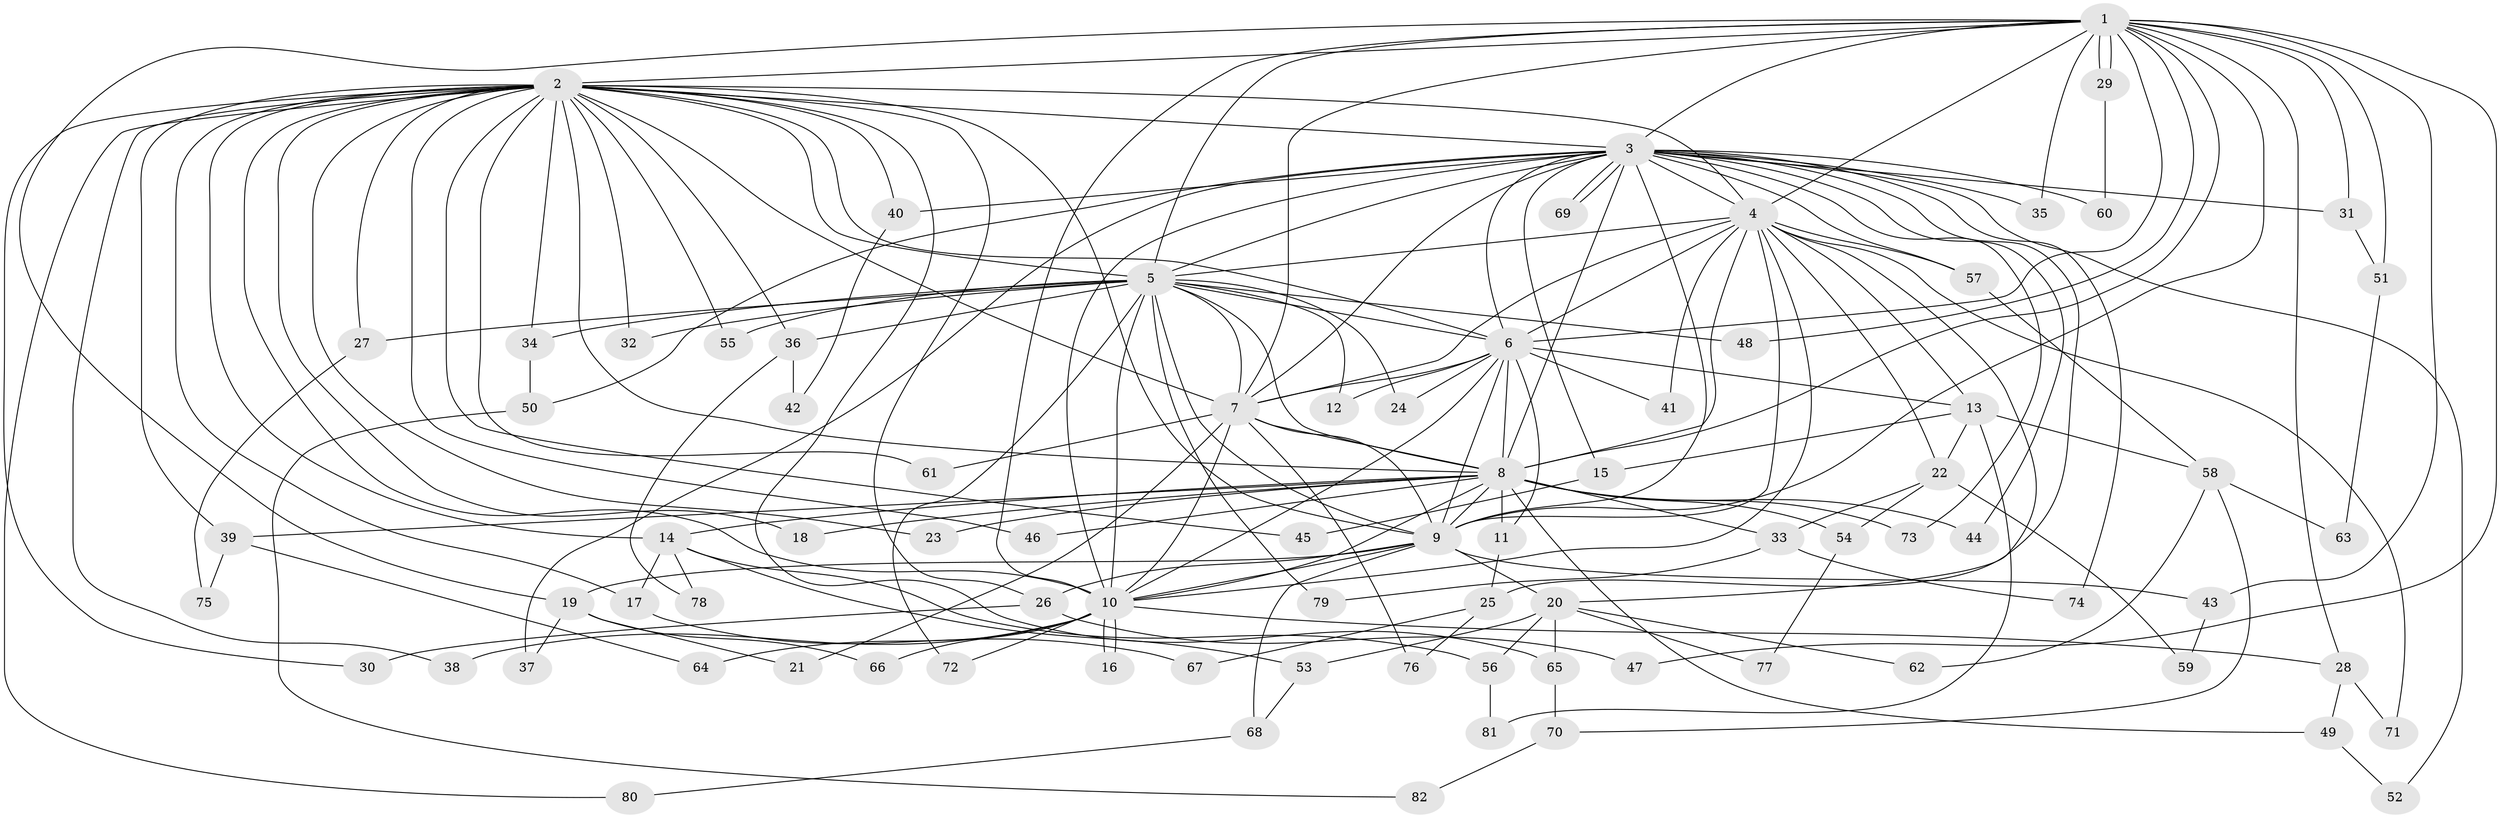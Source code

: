 // coarse degree distribution, {15: 0.016666666666666666, 22: 0.03333333333333333, 23: 0.016666666666666666, 19: 0.016666666666666666, 10: 0.016666666666666666, 12: 0.016666666666666666, 3: 0.25, 9: 0.016666666666666666, 6: 0.03333333333333333, 2: 0.4666666666666667, 5: 0.016666666666666666, 8: 0.016666666666666666, 4: 0.08333333333333333}
// Generated by graph-tools (version 1.1) at 2025/51/02/27/25 19:51:44]
// undirected, 82 vertices, 189 edges
graph export_dot {
graph [start="1"]
  node [color=gray90,style=filled];
  1;
  2;
  3;
  4;
  5;
  6;
  7;
  8;
  9;
  10;
  11;
  12;
  13;
  14;
  15;
  16;
  17;
  18;
  19;
  20;
  21;
  22;
  23;
  24;
  25;
  26;
  27;
  28;
  29;
  30;
  31;
  32;
  33;
  34;
  35;
  36;
  37;
  38;
  39;
  40;
  41;
  42;
  43;
  44;
  45;
  46;
  47;
  48;
  49;
  50;
  51;
  52;
  53;
  54;
  55;
  56;
  57;
  58;
  59;
  60;
  61;
  62;
  63;
  64;
  65;
  66;
  67;
  68;
  69;
  70;
  71;
  72;
  73;
  74;
  75;
  76;
  77;
  78;
  79;
  80;
  81;
  82;
  1 -- 2;
  1 -- 3;
  1 -- 4;
  1 -- 5;
  1 -- 6;
  1 -- 7;
  1 -- 8;
  1 -- 9;
  1 -- 10;
  1 -- 19;
  1 -- 28;
  1 -- 29;
  1 -- 29;
  1 -- 31;
  1 -- 35;
  1 -- 43;
  1 -- 47;
  1 -- 48;
  1 -- 51;
  2 -- 3;
  2 -- 4;
  2 -- 5;
  2 -- 6;
  2 -- 7;
  2 -- 8;
  2 -- 9;
  2 -- 10;
  2 -- 14;
  2 -- 17;
  2 -- 18;
  2 -- 23;
  2 -- 26;
  2 -- 27;
  2 -- 30;
  2 -- 32;
  2 -- 34;
  2 -- 36;
  2 -- 38;
  2 -- 39;
  2 -- 40;
  2 -- 45;
  2 -- 46;
  2 -- 55;
  2 -- 61;
  2 -- 65;
  2 -- 80;
  3 -- 4;
  3 -- 5;
  3 -- 6;
  3 -- 7;
  3 -- 8;
  3 -- 9;
  3 -- 10;
  3 -- 15;
  3 -- 25;
  3 -- 31;
  3 -- 35;
  3 -- 37;
  3 -- 40;
  3 -- 44;
  3 -- 50;
  3 -- 52;
  3 -- 57;
  3 -- 60;
  3 -- 69;
  3 -- 69;
  3 -- 73;
  3 -- 74;
  4 -- 5;
  4 -- 6;
  4 -- 7;
  4 -- 8;
  4 -- 9;
  4 -- 10;
  4 -- 13;
  4 -- 20;
  4 -- 22;
  4 -- 41;
  4 -- 57;
  4 -- 71;
  5 -- 6;
  5 -- 7;
  5 -- 8;
  5 -- 9;
  5 -- 10;
  5 -- 12;
  5 -- 24;
  5 -- 27;
  5 -- 32;
  5 -- 34;
  5 -- 36;
  5 -- 48;
  5 -- 55;
  5 -- 72;
  5 -- 79;
  6 -- 7;
  6 -- 8;
  6 -- 9;
  6 -- 10;
  6 -- 11;
  6 -- 12;
  6 -- 13;
  6 -- 24;
  6 -- 41;
  7 -- 8;
  7 -- 9;
  7 -- 10;
  7 -- 21;
  7 -- 61;
  7 -- 76;
  8 -- 9;
  8 -- 10;
  8 -- 11;
  8 -- 14;
  8 -- 18;
  8 -- 23;
  8 -- 33;
  8 -- 39;
  8 -- 44;
  8 -- 46;
  8 -- 49;
  8 -- 54;
  8 -- 73;
  9 -- 10;
  9 -- 19;
  9 -- 20;
  9 -- 26;
  9 -- 43;
  9 -- 68;
  10 -- 16;
  10 -- 16;
  10 -- 28;
  10 -- 38;
  10 -- 64;
  10 -- 66;
  10 -- 72;
  11 -- 25;
  13 -- 15;
  13 -- 22;
  13 -- 58;
  13 -- 81;
  14 -- 17;
  14 -- 53;
  14 -- 56;
  14 -- 78;
  15 -- 45;
  17 -- 67;
  19 -- 21;
  19 -- 37;
  19 -- 66;
  20 -- 53;
  20 -- 56;
  20 -- 62;
  20 -- 65;
  20 -- 77;
  22 -- 33;
  22 -- 54;
  22 -- 59;
  25 -- 67;
  25 -- 76;
  26 -- 30;
  26 -- 47;
  27 -- 75;
  28 -- 49;
  28 -- 71;
  29 -- 60;
  31 -- 51;
  33 -- 74;
  33 -- 79;
  34 -- 50;
  36 -- 42;
  36 -- 78;
  39 -- 64;
  39 -- 75;
  40 -- 42;
  43 -- 59;
  49 -- 52;
  50 -- 82;
  51 -- 63;
  53 -- 68;
  54 -- 77;
  56 -- 81;
  57 -- 58;
  58 -- 62;
  58 -- 63;
  58 -- 70;
  65 -- 70;
  68 -- 80;
  70 -- 82;
}
